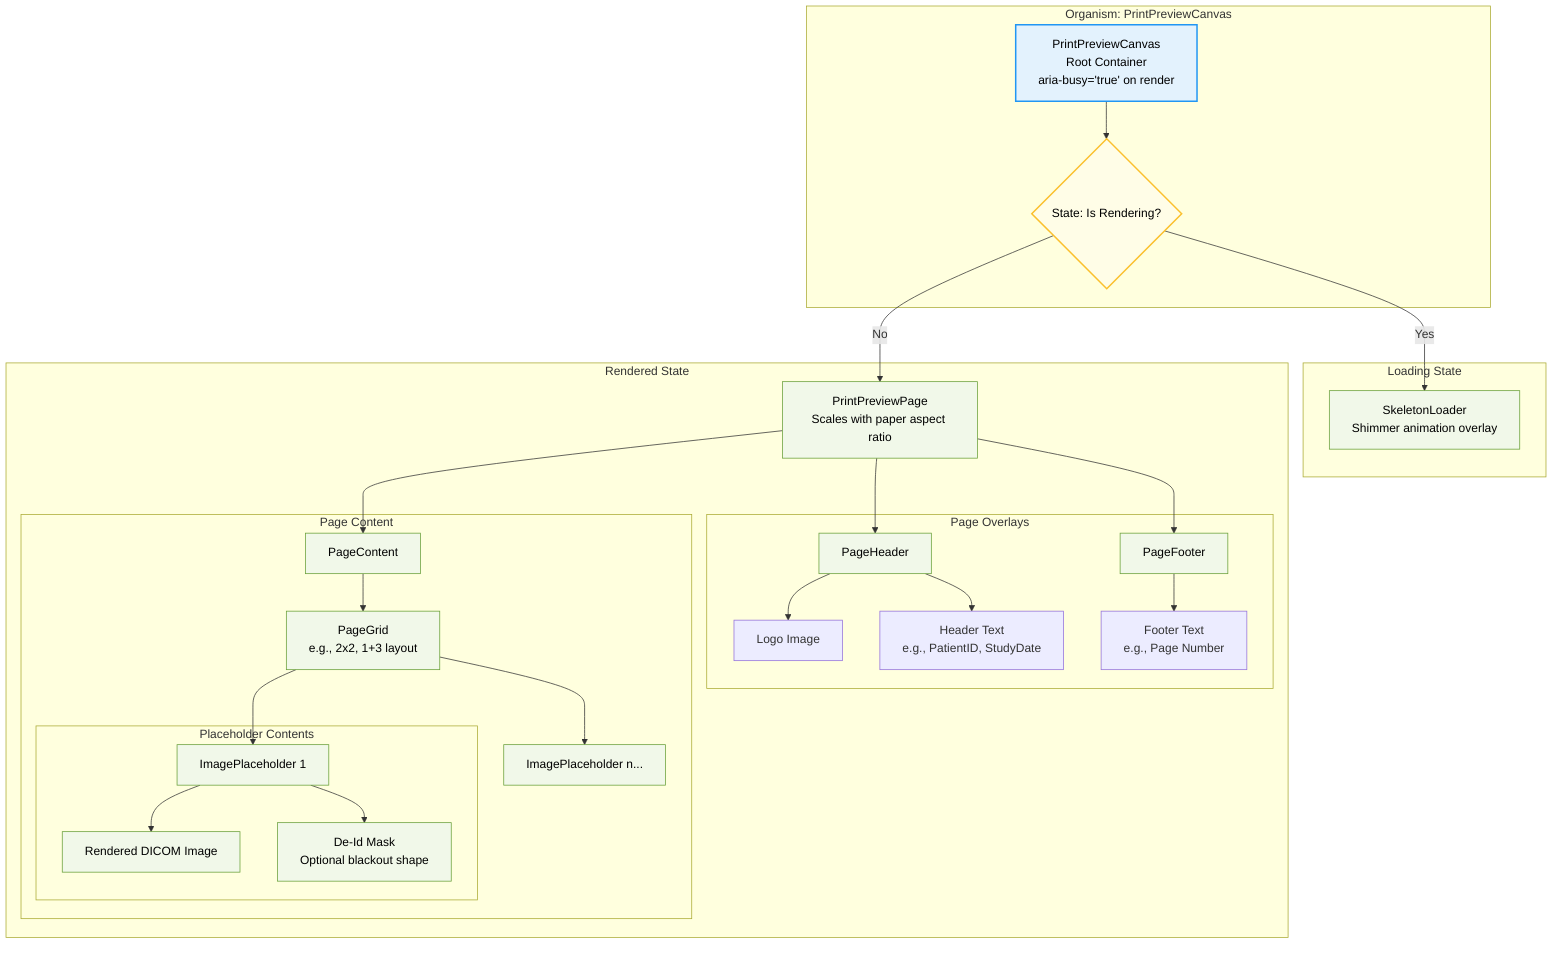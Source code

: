 graph TD
    subgraph Organism: PrintPreviewCanvas
        A[PrintPreviewCanvas<br/><span class='small'>Root Container<br/>aria-busy='true' on render</span>] --> B{State: Is Rendering?}
    end

    subgraph Loading State
        C[SkeletonLoader<br/><span class='small'>Shimmer animation overlay</span>]
    end
    
    subgraph Rendered State
        D[PrintPreviewPage<br/><span class='small'>Scales with paper aspect ratio</span>]
        subgraph Page Overlays
            E[PageHeader] --> E1[Logo Image]
            E --> E2[Header Text<br/><span class='small'>e.g., PatientID, StudyDate</span>]
            G[PageFooter] --> G1[Footer Text<br/><span class='small'>e.g., Page Number</span>]
        end
        subgraph Page Content
            F[PageContent] --> H[PageGrid<br/><span class='small'>e.g., 2x2, 1+3 layout</span>]
            H --> I["ImagePlaceholder 1"]
            H --> J["ImagePlaceholder n..."]
            
            subgraph Placeholder Contents
                I --> K[Rendered DICOM Image]
                I --> L[De-Id Mask<br/><span class='small'>Optional blackout shape</span>]
            end
        end
    end

    B -- Yes --> C
    B -- No --> D
    
    D --> E
    D --> F
    D --> G

    %% Styling
    classDef organism fill:#e3f2fd,stroke:#2196f3,stroke-width:2px,color:#000
    classDef element fill:#f1f8e9,stroke:#689f38,stroke-width:1px,color:#000
    classDef state fill:#fffde7,stroke:#fbc02d,stroke-width:2px,color:#000
    classDef small font-size:10px,font-style:italic,fill-opacity:0
    
    class A organism
    class B state
    class C,D,E,F,G,H,I,J,K,L element